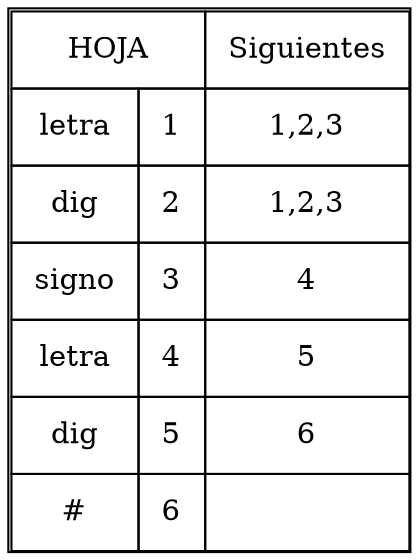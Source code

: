 digraph grafica{
rankdir=LR;
forcelabels= true;
node [shape = plain];
nodo24 [label = <<table border = '1' cellboder = '1' cellspacing='0' cellpadding='10'>
<tr>
<td COLSPAN='2'>HOJA</td>
<td>Siguientes</td>
</tr>
<tr>
<td>letra</td>
<td>1</td>
<td>1,2,3</td>
</tr>
<tr>
<td>dig</td>
<td>2</td>
<td>1,2,3</td>
</tr>
<tr>
<td>signo</td>
<td>3</td>
<td>4</td>
</tr>
<tr>
<td>letra</td>
<td>4</td>
<td>5</td>
</tr>
<tr>
<td>dig</td>
<td>5</td>
<td>6</td>
</tr>
<tr>
<td>#</td>
<td>6</td>
<td></td>
</tr>
</table>>];

}